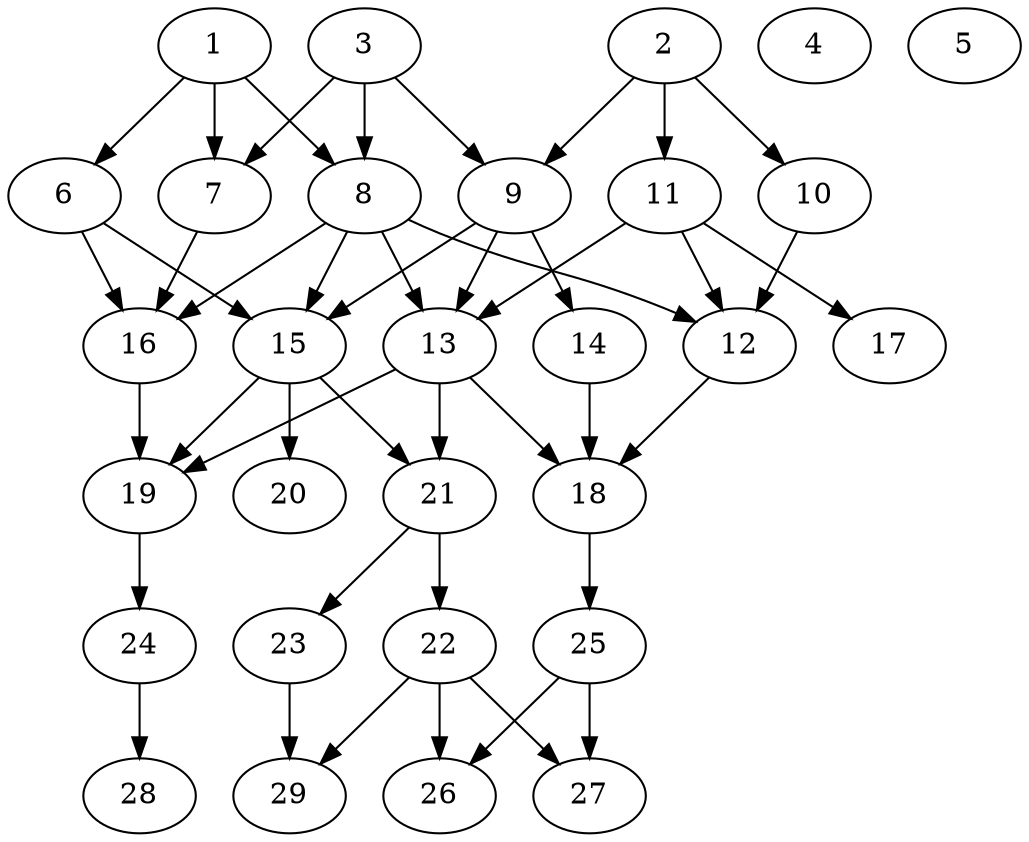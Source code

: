 // DAG (tier=2-normal, mode=compute, n=29, ccr=0.364, fat=0.565, density=0.515, regular=0.581, jump=0.159, mindata=524288, maxdata=8388608)
// DAG automatically generated by daggen at Sun Aug 24 16:33:33 2025
// /home/ermia/Project/Environments/daggen/bin/daggen --dot --ccr 0.364 --fat 0.565 --regular 0.581 --density 0.515 --jump 0.159 --mindata 524288 --maxdata 8388608 -n 29 
digraph G {
  1 [size="198685976719477568", alpha="0.01", expect_size="99342988359738784"]
  1 -> 6 [size ="84509152247808"]
  1 -> 7 [size ="84509152247808"]
  1 -> 8 [size ="84509152247808"]
  2 [size="40579225377998976", alpha="0.11", expect_size="20289612688999488"]
  2 -> 9 [size ="30859373576192"]
  2 -> 10 [size ="30859373576192"]
  2 -> 11 [size ="30859373576192"]
  3 [size="98509576538361856", alpha="0.08", expect_size="49254788269180928"]
  3 -> 7 [size ="65532015411200"]
  3 -> 8 [size ="65532015411200"]
  3 -> 9 [size ="65532015411200"]
  4 [size="255100161683412736", alpha="0.19", expect_size="127550080841706368"]
  5 [size="5066579970545033", alpha="0.10", expect_size="2533289985272516"]
  6 [size="7679900716100744", alpha="0.01", expect_size="3839950358050372"]
  6 -> 15 [size ="7023152332800"]
  6 -> 16 [size ="7023152332800"]
  7 [size="3272922162334244", alpha="0.08", expect_size="1636461081167122"]
  7 -> 16 [size ="280443949678592"]
  8 [size="7458216413220569088", alpha="0.11", expect_size="3729108206610284544"]
  8 -> 12 [size ="30538425434112"]
  8 -> 13 [size ="30538425434112"]
  8 -> 15 [size ="30538425434112"]
  8 -> 16 [size ="30538425434112"]
  9 [size="169169630904790810624", alpha="0.16", expect_size="84584815452395405312"]
  9 -> 13 [size ="244702414635008"]
  9 -> 14 [size ="244702414635008"]
  9 -> 15 [size ="244702414635008"]
  10 [size="465647879091479232", alpha="0.17", expect_size="232823939545739616"]
  10 -> 12 [size ="201657178652672"]
  11 [size="17930087889144643584", alpha="0.04", expect_size="8965043944572321792"]
  11 -> 12 [size ="54803916914688"]
  11 -> 13 [size ="54803916914688"]
  11 -> 17 [size ="54803916914688"]
  12 [size="9315060186800146", alpha="0.01", expect_size="4657530093400073"]
  12 -> 18 [size ="242983781793792"]
  13 [size="5228883641106432000", alpha="0.04", expect_size="2614441820553216000"]
  13 -> 18 [size ="24100680499200"]
  13 -> 19 [size ="24100680499200"]
  13 -> 21 [size ="24100680499200"]
  14 [size="461495239764127232", alpha="0.11", expect_size="230747619882063616"]
  14 -> 18 [size ="431008558088192"]
  15 [size="33146938766888271872", alpha="0.10", expect_size="16573469383444135936"]
  15 -> 19 [size ="82550353559552"]
  15 -> 20 [size ="82550353559552"]
  15 -> 21 [size ="82550353559552"]
  16 [size="17565754821787174", alpha="0.07", expect_size="8782877410893587"]
  16 -> 19 [size ="297676876808192"]
  17 [size="14838027162743222", alpha="0.13", expect_size="7419013581371611"]
  18 [size="199011575605922912", alpha="0.14", expect_size="99505787802961456"]
  18 -> 25 [size ="120367666429952"]
  19 [size="804526474201795", alpha="0.15", expect_size="402263237100897"]
  19 -> 24 [size ="15584095895552"]
  20 [size="852025240748418", alpha="0.09", expect_size="426012620374209"]
  21 [size="264407004252989696", alpha="0.09", expect_size="132203502126494848"]
  21 -> 22 [size ="206539642109952"]
  21 -> 23 [size ="206539642109952"]
  22 [size="15197738036738024", alpha="0.20", expect_size="7598869018369012"]
  22 -> 26 [size ="251637511749632"]
  22 -> 27 [size ="251637511749632"]
  22 -> 29 [size ="251637511749632"]
  23 [size="357200085294132494336", alpha="0.11", expect_size="178600042647066247168"]
  23 -> 29 [size ="402745802620928"]
  24 [size="371300553947994914816", alpha="0.18", expect_size="185650276973997457408"]
  24 -> 28 [size ="413276190015488"]
  25 [size="10043694094779154432", alpha="0.13", expect_size="5021847047389577216"]
  25 -> 26 [size ="37240797396992"]
  25 -> 27 [size ="37240797396992"]
  26 [size="102955783440957264", alpha="0.14", expect_size="51477891720478632"]
  27 [size="376087183363211584", alpha="0.03", expect_size="188043591681605792"]
  28 [size="21967056240902144000", alpha="0.17", expect_size="10983528120451072000"]
  29 [size="156441654802746703872", alpha="0.05", expect_size="78220827401373351936"]
}